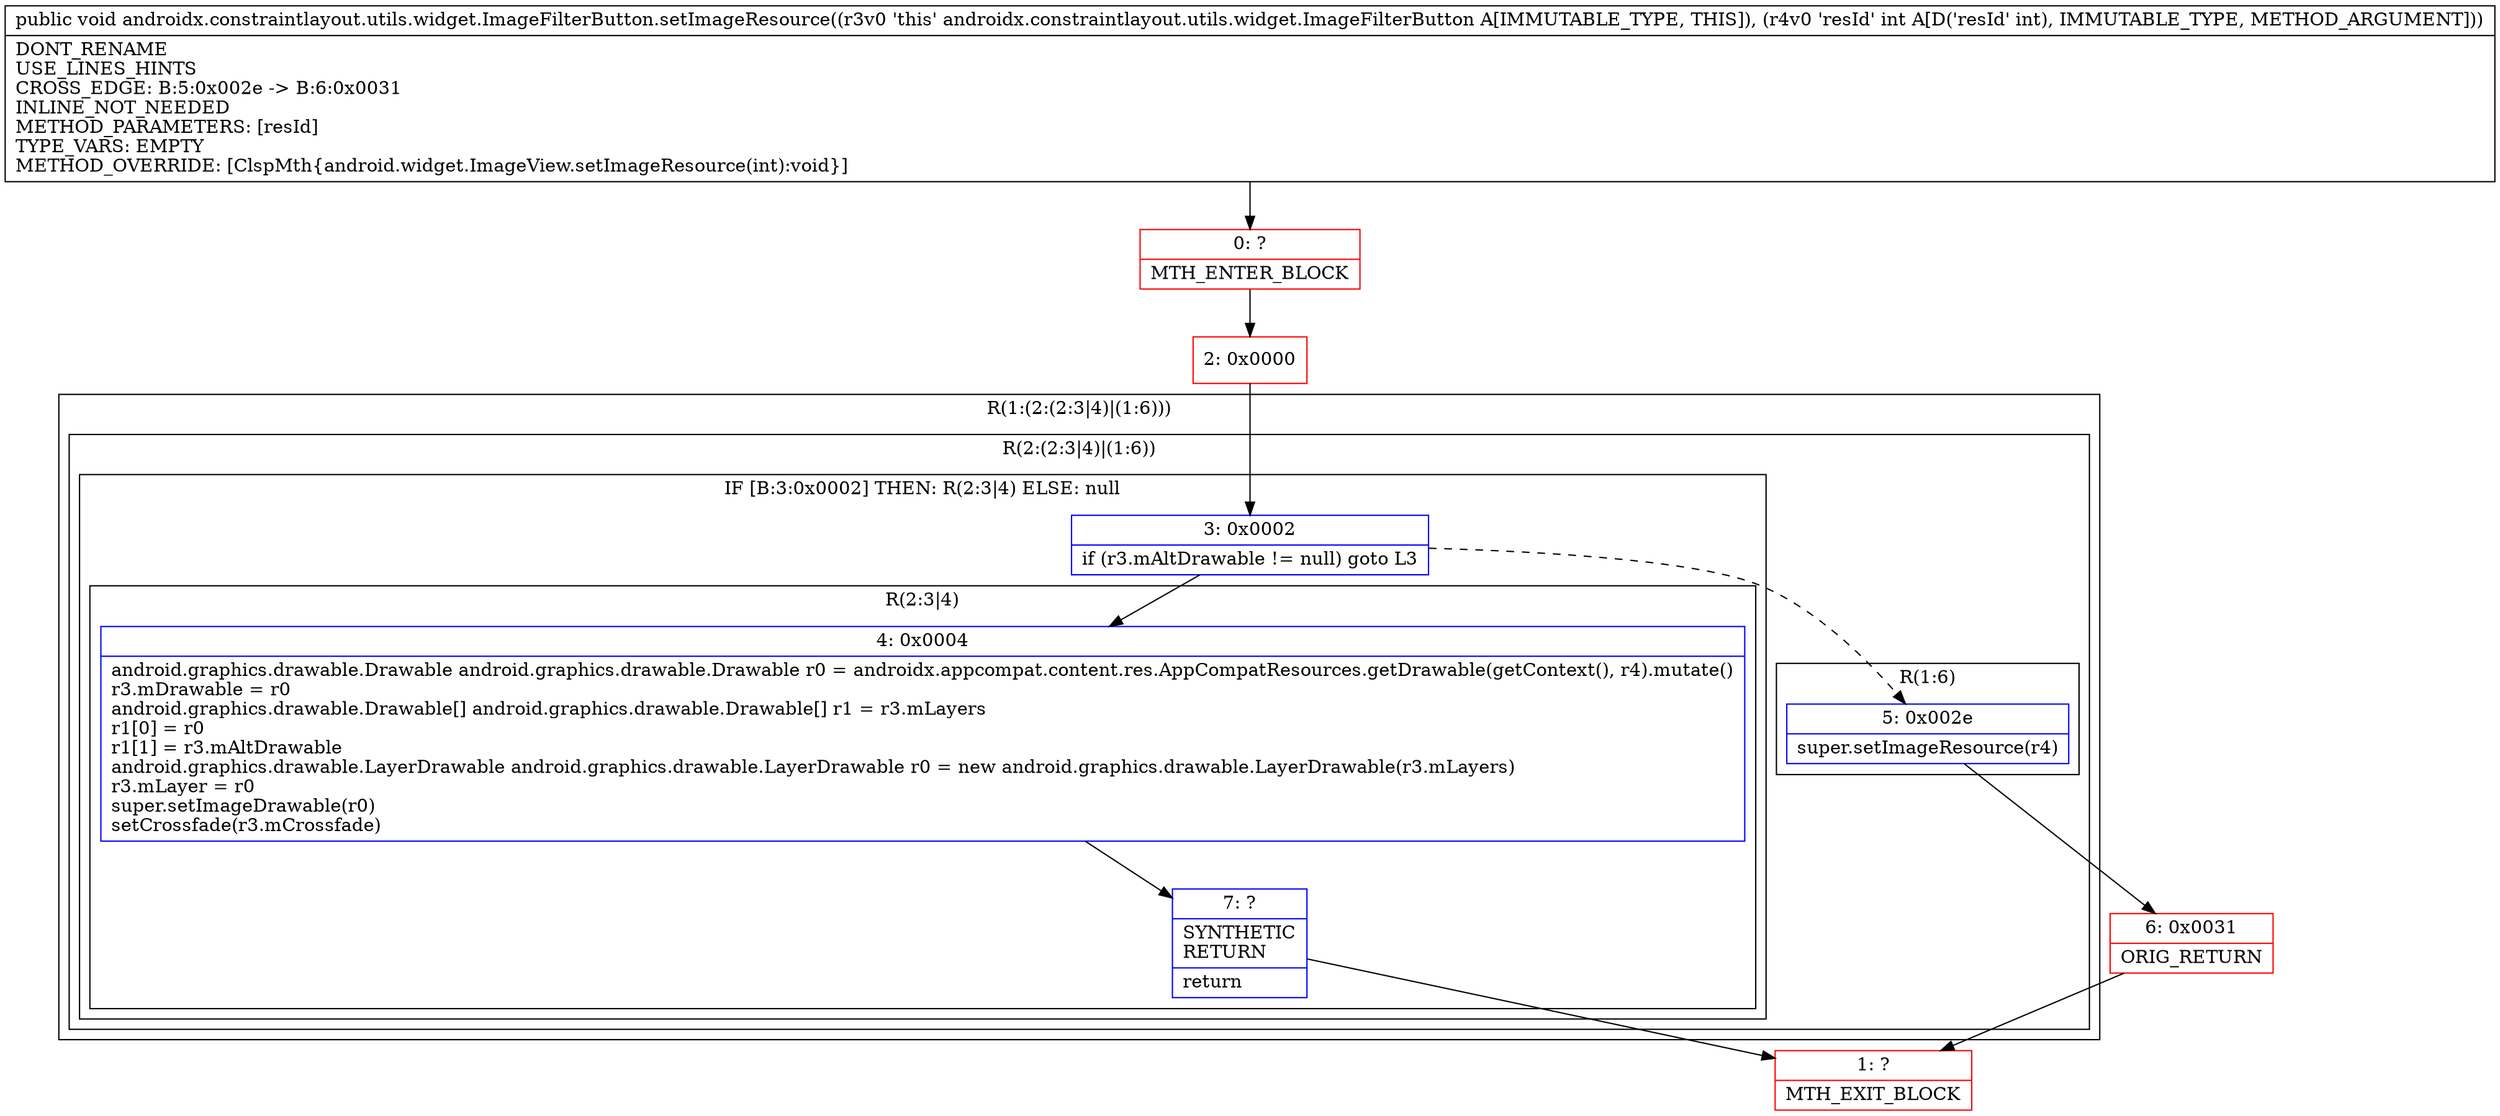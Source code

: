 digraph "CFG forandroidx.constraintlayout.utils.widget.ImageFilterButton.setImageResource(I)V" {
subgraph cluster_Region_906179885 {
label = "R(1:(2:(2:3|4)|(1:6)))";
node [shape=record,color=blue];
subgraph cluster_Region_785479163 {
label = "R(2:(2:3|4)|(1:6))";
node [shape=record,color=blue];
subgraph cluster_IfRegion_1520711761 {
label = "IF [B:3:0x0002] THEN: R(2:3|4) ELSE: null";
node [shape=record,color=blue];
Node_3 [shape=record,label="{3\:\ 0x0002|if (r3.mAltDrawable != null) goto L3\l}"];
subgraph cluster_Region_846188658 {
label = "R(2:3|4)";
node [shape=record,color=blue];
Node_4 [shape=record,label="{4\:\ 0x0004|android.graphics.drawable.Drawable android.graphics.drawable.Drawable r0 = androidx.appcompat.content.res.AppCompatResources.getDrawable(getContext(), r4).mutate()\lr3.mDrawable = r0\landroid.graphics.drawable.Drawable[] android.graphics.drawable.Drawable[] r1 = r3.mLayers\lr1[0] = r0\lr1[1] = r3.mAltDrawable\landroid.graphics.drawable.LayerDrawable android.graphics.drawable.LayerDrawable r0 = new android.graphics.drawable.LayerDrawable(r3.mLayers)\lr3.mLayer = r0\lsuper.setImageDrawable(r0)\lsetCrossfade(r3.mCrossfade)\l}"];
Node_7 [shape=record,label="{7\:\ ?|SYNTHETIC\lRETURN\l|return\l}"];
}
}
subgraph cluster_Region_1095985465 {
label = "R(1:6)";
node [shape=record,color=blue];
Node_5 [shape=record,label="{5\:\ 0x002e|super.setImageResource(r4)\l}"];
}
}
}
Node_0 [shape=record,color=red,label="{0\:\ ?|MTH_ENTER_BLOCK\l}"];
Node_2 [shape=record,color=red,label="{2\:\ 0x0000}"];
Node_1 [shape=record,color=red,label="{1\:\ ?|MTH_EXIT_BLOCK\l}"];
Node_6 [shape=record,color=red,label="{6\:\ 0x0031|ORIG_RETURN\l}"];
MethodNode[shape=record,label="{public void androidx.constraintlayout.utils.widget.ImageFilterButton.setImageResource((r3v0 'this' androidx.constraintlayout.utils.widget.ImageFilterButton A[IMMUTABLE_TYPE, THIS]), (r4v0 'resId' int A[D('resId' int), IMMUTABLE_TYPE, METHOD_ARGUMENT]))  | DONT_RENAME\lUSE_LINES_HINTS\lCROSS_EDGE: B:5:0x002e \-\> B:6:0x0031\lINLINE_NOT_NEEDED\lMETHOD_PARAMETERS: [resId]\lTYPE_VARS: EMPTY\lMETHOD_OVERRIDE: [ClspMth\{android.widget.ImageView.setImageResource(int):void\}]\l}"];
MethodNode -> Node_0;Node_3 -> Node_4;
Node_3 -> Node_5[style=dashed];
Node_4 -> Node_7;
Node_7 -> Node_1;
Node_5 -> Node_6;
Node_0 -> Node_2;
Node_2 -> Node_3;
Node_6 -> Node_1;
}

